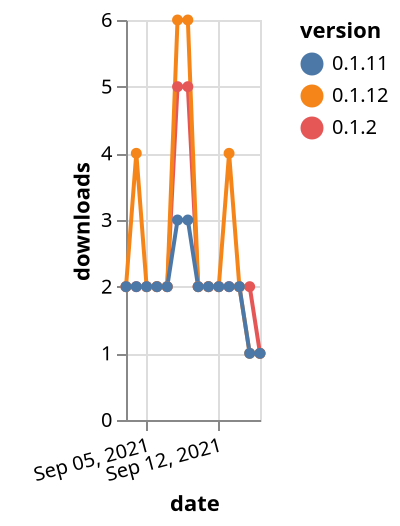 {"$schema": "https://vega.github.io/schema/vega-lite/v5.json", "description": "A simple bar chart with embedded data.", "data": {"values": [{"date": "2021-09-03", "total": 2804, "delta": 2, "version": "0.1.2"}, {"date": "2021-09-04", "total": 2806, "delta": 2, "version": "0.1.2"}, {"date": "2021-09-05", "total": 2808, "delta": 2, "version": "0.1.2"}, {"date": "2021-09-06", "total": 2810, "delta": 2, "version": "0.1.2"}, {"date": "2021-09-07", "total": 2812, "delta": 2, "version": "0.1.2"}, {"date": "2021-09-08", "total": 2817, "delta": 5, "version": "0.1.2"}, {"date": "2021-09-09", "total": 2822, "delta": 5, "version": "0.1.2"}, {"date": "2021-09-10", "total": 2824, "delta": 2, "version": "0.1.2"}, {"date": "2021-09-11", "total": 2826, "delta": 2, "version": "0.1.2"}, {"date": "2021-09-12", "total": 2828, "delta": 2, "version": "0.1.2"}, {"date": "2021-09-13", "total": 2830, "delta": 2, "version": "0.1.2"}, {"date": "2021-09-14", "total": 2832, "delta": 2, "version": "0.1.2"}, {"date": "2021-09-15", "total": 2834, "delta": 2, "version": "0.1.2"}, {"date": "2021-09-16", "total": 2835, "delta": 1, "version": "0.1.2"}, {"date": "2021-09-03", "total": 2528, "delta": 2, "version": "0.1.12"}, {"date": "2021-09-04", "total": 2532, "delta": 4, "version": "0.1.12"}, {"date": "2021-09-05", "total": 2534, "delta": 2, "version": "0.1.12"}, {"date": "2021-09-06", "total": 2536, "delta": 2, "version": "0.1.12"}, {"date": "2021-09-07", "total": 2538, "delta": 2, "version": "0.1.12"}, {"date": "2021-09-08", "total": 2544, "delta": 6, "version": "0.1.12"}, {"date": "2021-09-09", "total": 2550, "delta": 6, "version": "0.1.12"}, {"date": "2021-09-10", "total": 2552, "delta": 2, "version": "0.1.12"}, {"date": "2021-09-11", "total": 2554, "delta": 2, "version": "0.1.12"}, {"date": "2021-09-12", "total": 2556, "delta": 2, "version": "0.1.12"}, {"date": "2021-09-13", "total": 2560, "delta": 4, "version": "0.1.12"}, {"date": "2021-09-14", "total": 2562, "delta": 2, "version": "0.1.12"}, {"date": "2021-09-15", "total": 2563, "delta": 1, "version": "0.1.12"}, {"date": "2021-09-16", "total": 2564, "delta": 1, "version": "0.1.12"}, {"date": "2021-09-03", "total": 2239, "delta": 2, "version": "0.1.11"}, {"date": "2021-09-04", "total": 2241, "delta": 2, "version": "0.1.11"}, {"date": "2021-09-05", "total": 2243, "delta": 2, "version": "0.1.11"}, {"date": "2021-09-06", "total": 2245, "delta": 2, "version": "0.1.11"}, {"date": "2021-09-07", "total": 2247, "delta": 2, "version": "0.1.11"}, {"date": "2021-09-08", "total": 2250, "delta": 3, "version": "0.1.11"}, {"date": "2021-09-09", "total": 2253, "delta": 3, "version": "0.1.11"}, {"date": "2021-09-10", "total": 2255, "delta": 2, "version": "0.1.11"}, {"date": "2021-09-11", "total": 2257, "delta": 2, "version": "0.1.11"}, {"date": "2021-09-12", "total": 2259, "delta": 2, "version": "0.1.11"}, {"date": "2021-09-13", "total": 2261, "delta": 2, "version": "0.1.11"}, {"date": "2021-09-14", "total": 2263, "delta": 2, "version": "0.1.11"}, {"date": "2021-09-15", "total": 2264, "delta": 1, "version": "0.1.11"}, {"date": "2021-09-16", "total": 2265, "delta": 1, "version": "0.1.11"}]}, "width": "container", "mark": {"type": "line", "point": {"filled": true}}, "encoding": {"x": {"field": "date", "type": "temporal", "timeUnit": "yearmonthdate", "title": "date", "axis": {"labelAngle": -15}}, "y": {"field": "delta", "type": "quantitative", "title": "downloads"}, "color": {"field": "version", "type": "nominal"}, "tooltip": {"field": "delta"}}}